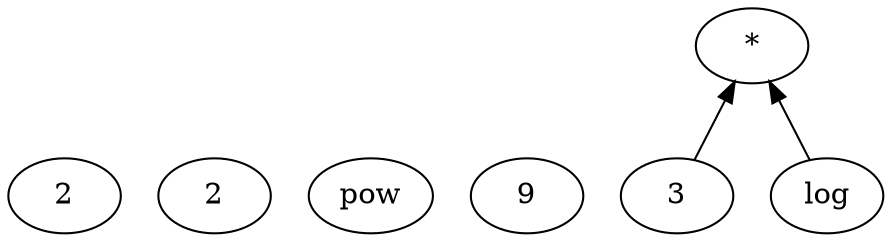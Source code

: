 digraph G {
 rankdir=BT;
 n_0[label="2"];
 n_1[label="2"];
 n_2[label="pow"];
 n_3[label="9"];
 n_4[label="3"];
 n_5[label="log"];
 n_6[label="*"];
n_5 -> n_6;
n_4 -> n_6;
}